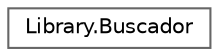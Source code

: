 digraph "Graphical Class Hierarchy"
{
 // INTERACTIVE_SVG=YES
 // LATEX_PDF_SIZE
  bgcolor="transparent";
  edge [fontname=Helvetica,fontsize=10,labelfontname=Helvetica,labelfontsize=10];
  node [fontname=Helvetica,fontsize=10,shape=box,height=0.2,width=0.4];
  rankdir="LR";
  Node0 [label="Library.Buscador",height=0.2,width=0.4,color="grey40", fillcolor="white", style="filled",URL="$classLibrary_1_1Buscador.html",tooltip=" "];
}
